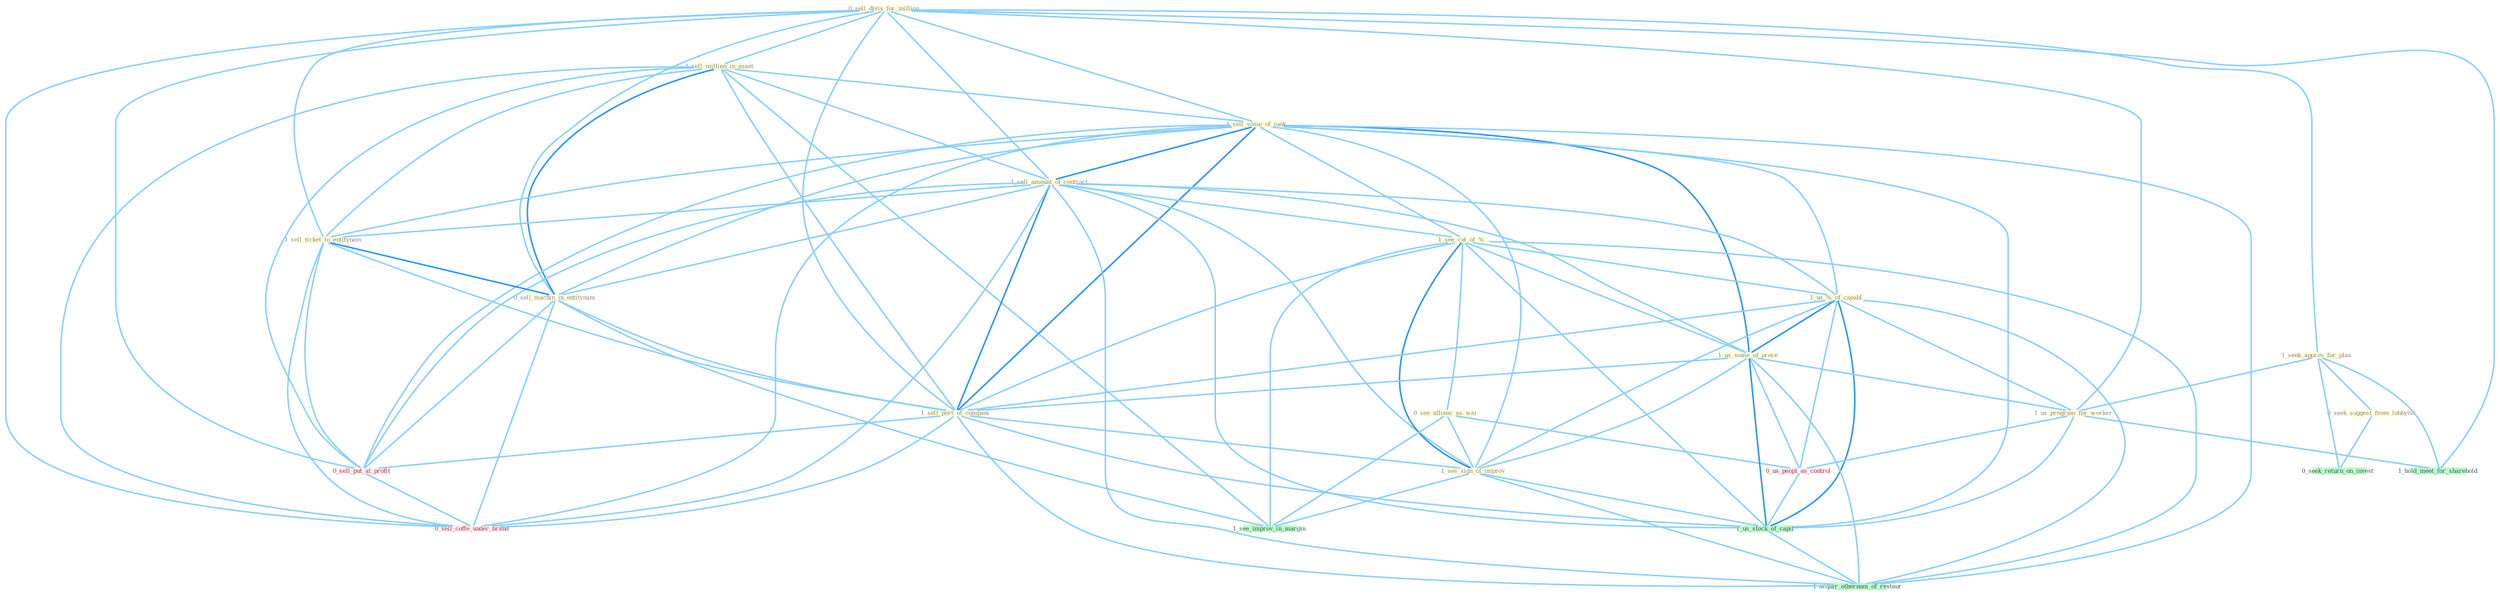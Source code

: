 Graph G{ 
    node
    [shape=polygon,style=filled,width=.5,height=.06,color="#BDFCC9",fixedsize=true,fontsize=4,
    fontcolor="#2f4f4f"];
    {node
    [color="#ffffe0", fontcolor="#8b7d6b"] "0_sell_divis_for_million " "1_sell_million_in_asset " "1_sell_some_of_junk " "1_sell_amount_of_contract " "1_see_cut_of_% " "0_see_allianc_as_wai " "1_us_%_of_capabl " "1_seek_approv_for_plan " "1_sell_ticket_to_entitynam " "1_us_some_of_proce " "0_sell_machin_in_entitynam " "0_seek_suggest_from_lobbyist " "1_us_program_for_worker " "1_sell_part_of_compani " "1_see_sign_of_improv "}
{node [color="#fff0f5", fontcolor="#b22222"] "0_us_peopl_as_control " "0_sell_put_at_profit " "0_sell_coffe_under_brand "}
edge [color="#B0E2FF"];

	"0_sell_divis_for_million " -- "1_sell_million_in_asset " [w="1", color="#87cefa" ];
	"0_sell_divis_for_million " -- "1_sell_some_of_junk " [w="1", color="#87cefa" ];
	"0_sell_divis_for_million " -- "1_sell_amount_of_contract " [w="1", color="#87cefa" ];
	"0_sell_divis_for_million " -- "1_seek_approv_for_plan " [w="1", color="#87cefa" ];
	"0_sell_divis_for_million " -- "1_sell_ticket_to_entitynam " [w="1", color="#87cefa" ];
	"0_sell_divis_for_million " -- "0_sell_machin_in_entitynam " [w="1", color="#87cefa" ];
	"0_sell_divis_for_million " -- "1_us_program_for_worker " [w="1", color="#87cefa" ];
	"0_sell_divis_for_million " -- "1_sell_part_of_compani " [w="1", color="#87cefa" ];
	"0_sell_divis_for_million " -- "0_sell_put_at_profit " [w="1", color="#87cefa" ];
	"0_sell_divis_for_million " -- "0_sell_coffe_under_brand " [w="1", color="#87cefa" ];
	"0_sell_divis_for_million " -- "1_hold_meet_for_sharehold " [w="1", color="#87cefa" ];
	"1_sell_million_in_asset " -- "1_sell_some_of_junk " [w="1", color="#87cefa" ];
	"1_sell_million_in_asset " -- "1_sell_amount_of_contract " [w="1", color="#87cefa" ];
	"1_sell_million_in_asset " -- "1_sell_ticket_to_entitynam " [w="1", color="#87cefa" ];
	"1_sell_million_in_asset " -- "0_sell_machin_in_entitynam " [w="2", color="#1e90ff" , len=0.8];
	"1_sell_million_in_asset " -- "1_sell_part_of_compani " [w="1", color="#87cefa" ];
	"1_sell_million_in_asset " -- "0_sell_put_at_profit " [w="1", color="#87cefa" ];
	"1_sell_million_in_asset " -- "1_see_improv_in_margin " [w="1", color="#87cefa" ];
	"1_sell_million_in_asset " -- "0_sell_coffe_under_brand " [w="1", color="#87cefa" ];
	"1_sell_some_of_junk " -- "1_sell_amount_of_contract " [w="2", color="#1e90ff" , len=0.8];
	"1_sell_some_of_junk " -- "1_see_cut_of_% " [w="1", color="#87cefa" ];
	"1_sell_some_of_junk " -- "1_us_%_of_capabl " [w="1", color="#87cefa" ];
	"1_sell_some_of_junk " -- "1_sell_ticket_to_entitynam " [w="1", color="#87cefa" ];
	"1_sell_some_of_junk " -- "1_us_some_of_proce " [w="2", color="#1e90ff" , len=0.8];
	"1_sell_some_of_junk " -- "0_sell_machin_in_entitynam " [w="1", color="#87cefa" ];
	"1_sell_some_of_junk " -- "1_sell_part_of_compani " [w="2", color="#1e90ff" , len=0.8];
	"1_sell_some_of_junk " -- "1_see_sign_of_improv " [w="1", color="#87cefa" ];
	"1_sell_some_of_junk " -- "0_sell_put_at_profit " [w="1", color="#87cefa" ];
	"1_sell_some_of_junk " -- "1_us_stock_of_capit " [w="1", color="#87cefa" ];
	"1_sell_some_of_junk " -- "0_sell_coffe_under_brand " [w="1", color="#87cefa" ];
	"1_sell_some_of_junk " -- "1_acquir_othernum_of_restaur " [w="1", color="#87cefa" ];
	"1_sell_amount_of_contract " -- "1_see_cut_of_% " [w="1", color="#87cefa" ];
	"1_sell_amount_of_contract " -- "1_us_%_of_capabl " [w="1", color="#87cefa" ];
	"1_sell_amount_of_contract " -- "1_sell_ticket_to_entitynam " [w="1", color="#87cefa" ];
	"1_sell_amount_of_contract " -- "1_us_some_of_proce " [w="1", color="#87cefa" ];
	"1_sell_amount_of_contract " -- "0_sell_machin_in_entitynam " [w="1", color="#87cefa" ];
	"1_sell_amount_of_contract " -- "1_sell_part_of_compani " [w="2", color="#1e90ff" , len=0.8];
	"1_sell_amount_of_contract " -- "1_see_sign_of_improv " [w="1", color="#87cefa" ];
	"1_sell_amount_of_contract " -- "0_sell_put_at_profit " [w="1", color="#87cefa" ];
	"1_sell_amount_of_contract " -- "1_us_stock_of_capit " [w="1", color="#87cefa" ];
	"1_sell_amount_of_contract " -- "0_sell_coffe_under_brand " [w="1", color="#87cefa" ];
	"1_sell_amount_of_contract " -- "1_acquir_othernum_of_restaur " [w="1", color="#87cefa" ];
	"1_see_cut_of_% " -- "0_see_allianc_as_wai " [w="1", color="#87cefa" ];
	"1_see_cut_of_% " -- "1_us_%_of_capabl " [w="1", color="#87cefa" ];
	"1_see_cut_of_% " -- "1_us_some_of_proce " [w="1", color="#87cefa" ];
	"1_see_cut_of_% " -- "1_sell_part_of_compani " [w="1", color="#87cefa" ];
	"1_see_cut_of_% " -- "1_see_sign_of_improv " [w="2", color="#1e90ff" , len=0.8];
	"1_see_cut_of_% " -- "1_us_stock_of_capit " [w="1", color="#87cefa" ];
	"1_see_cut_of_% " -- "1_see_improv_in_margin " [w="1", color="#87cefa" ];
	"1_see_cut_of_% " -- "1_acquir_othernum_of_restaur " [w="1", color="#87cefa" ];
	"0_see_allianc_as_wai " -- "1_see_sign_of_improv " [w="1", color="#87cefa" ];
	"0_see_allianc_as_wai " -- "0_us_peopl_as_control " [w="1", color="#87cefa" ];
	"0_see_allianc_as_wai " -- "1_see_improv_in_margin " [w="1", color="#87cefa" ];
	"1_us_%_of_capabl " -- "1_us_some_of_proce " [w="2", color="#1e90ff" , len=0.8];
	"1_us_%_of_capabl " -- "1_us_program_for_worker " [w="1", color="#87cefa" ];
	"1_us_%_of_capabl " -- "1_sell_part_of_compani " [w="1", color="#87cefa" ];
	"1_us_%_of_capabl " -- "1_see_sign_of_improv " [w="1", color="#87cefa" ];
	"1_us_%_of_capabl " -- "0_us_peopl_as_control " [w="1", color="#87cefa" ];
	"1_us_%_of_capabl " -- "1_us_stock_of_capit " [w="2", color="#1e90ff" , len=0.8];
	"1_us_%_of_capabl " -- "1_acquir_othernum_of_restaur " [w="1", color="#87cefa" ];
	"1_seek_approv_for_plan " -- "0_seek_suggest_from_lobbyist " [w="1", color="#87cefa" ];
	"1_seek_approv_for_plan " -- "1_us_program_for_worker " [w="1", color="#87cefa" ];
	"1_seek_approv_for_plan " -- "0_seek_return_on_invest " [w="1", color="#87cefa" ];
	"1_seek_approv_for_plan " -- "1_hold_meet_for_sharehold " [w="1", color="#87cefa" ];
	"1_sell_ticket_to_entitynam " -- "0_sell_machin_in_entitynam " [w="2", color="#1e90ff" , len=0.8];
	"1_sell_ticket_to_entitynam " -- "1_sell_part_of_compani " [w="1", color="#87cefa" ];
	"1_sell_ticket_to_entitynam " -- "0_sell_put_at_profit " [w="1", color="#87cefa" ];
	"1_sell_ticket_to_entitynam " -- "0_sell_coffe_under_brand " [w="1", color="#87cefa" ];
	"1_us_some_of_proce " -- "1_us_program_for_worker " [w="1", color="#87cefa" ];
	"1_us_some_of_proce " -- "1_sell_part_of_compani " [w="1", color="#87cefa" ];
	"1_us_some_of_proce " -- "1_see_sign_of_improv " [w="1", color="#87cefa" ];
	"1_us_some_of_proce " -- "0_us_peopl_as_control " [w="1", color="#87cefa" ];
	"1_us_some_of_proce " -- "1_us_stock_of_capit " [w="2", color="#1e90ff" , len=0.8];
	"1_us_some_of_proce " -- "1_acquir_othernum_of_restaur " [w="1", color="#87cefa" ];
	"0_sell_machin_in_entitynam " -- "1_sell_part_of_compani " [w="1", color="#87cefa" ];
	"0_sell_machin_in_entitynam " -- "0_sell_put_at_profit " [w="1", color="#87cefa" ];
	"0_sell_machin_in_entitynam " -- "1_see_improv_in_margin " [w="1", color="#87cefa" ];
	"0_sell_machin_in_entitynam " -- "0_sell_coffe_under_brand " [w="1", color="#87cefa" ];
	"0_seek_suggest_from_lobbyist " -- "0_seek_return_on_invest " [w="1", color="#87cefa" ];
	"1_us_program_for_worker " -- "0_us_peopl_as_control " [w="1", color="#87cefa" ];
	"1_us_program_for_worker " -- "1_us_stock_of_capit " [w="1", color="#87cefa" ];
	"1_us_program_for_worker " -- "1_hold_meet_for_sharehold " [w="1", color="#87cefa" ];
	"1_sell_part_of_compani " -- "1_see_sign_of_improv " [w="1", color="#87cefa" ];
	"1_sell_part_of_compani " -- "0_sell_put_at_profit " [w="1", color="#87cefa" ];
	"1_sell_part_of_compani " -- "1_us_stock_of_capit " [w="1", color="#87cefa" ];
	"1_sell_part_of_compani " -- "0_sell_coffe_under_brand " [w="1", color="#87cefa" ];
	"1_sell_part_of_compani " -- "1_acquir_othernum_of_restaur " [w="1", color="#87cefa" ];
	"1_see_sign_of_improv " -- "1_us_stock_of_capit " [w="1", color="#87cefa" ];
	"1_see_sign_of_improv " -- "1_see_improv_in_margin " [w="1", color="#87cefa" ];
	"1_see_sign_of_improv " -- "1_acquir_othernum_of_restaur " [w="1", color="#87cefa" ];
	"0_us_peopl_as_control " -- "1_us_stock_of_capit " [w="1", color="#87cefa" ];
	"0_sell_put_at_profit " -- "0_sell_coffe_under_brand " [w="1", color="#87cefa" ];
	"1_us_stock_of_capit " -- "1_acquir_othernum_of_restaur " [w="1", color="#87cefa" ];
}